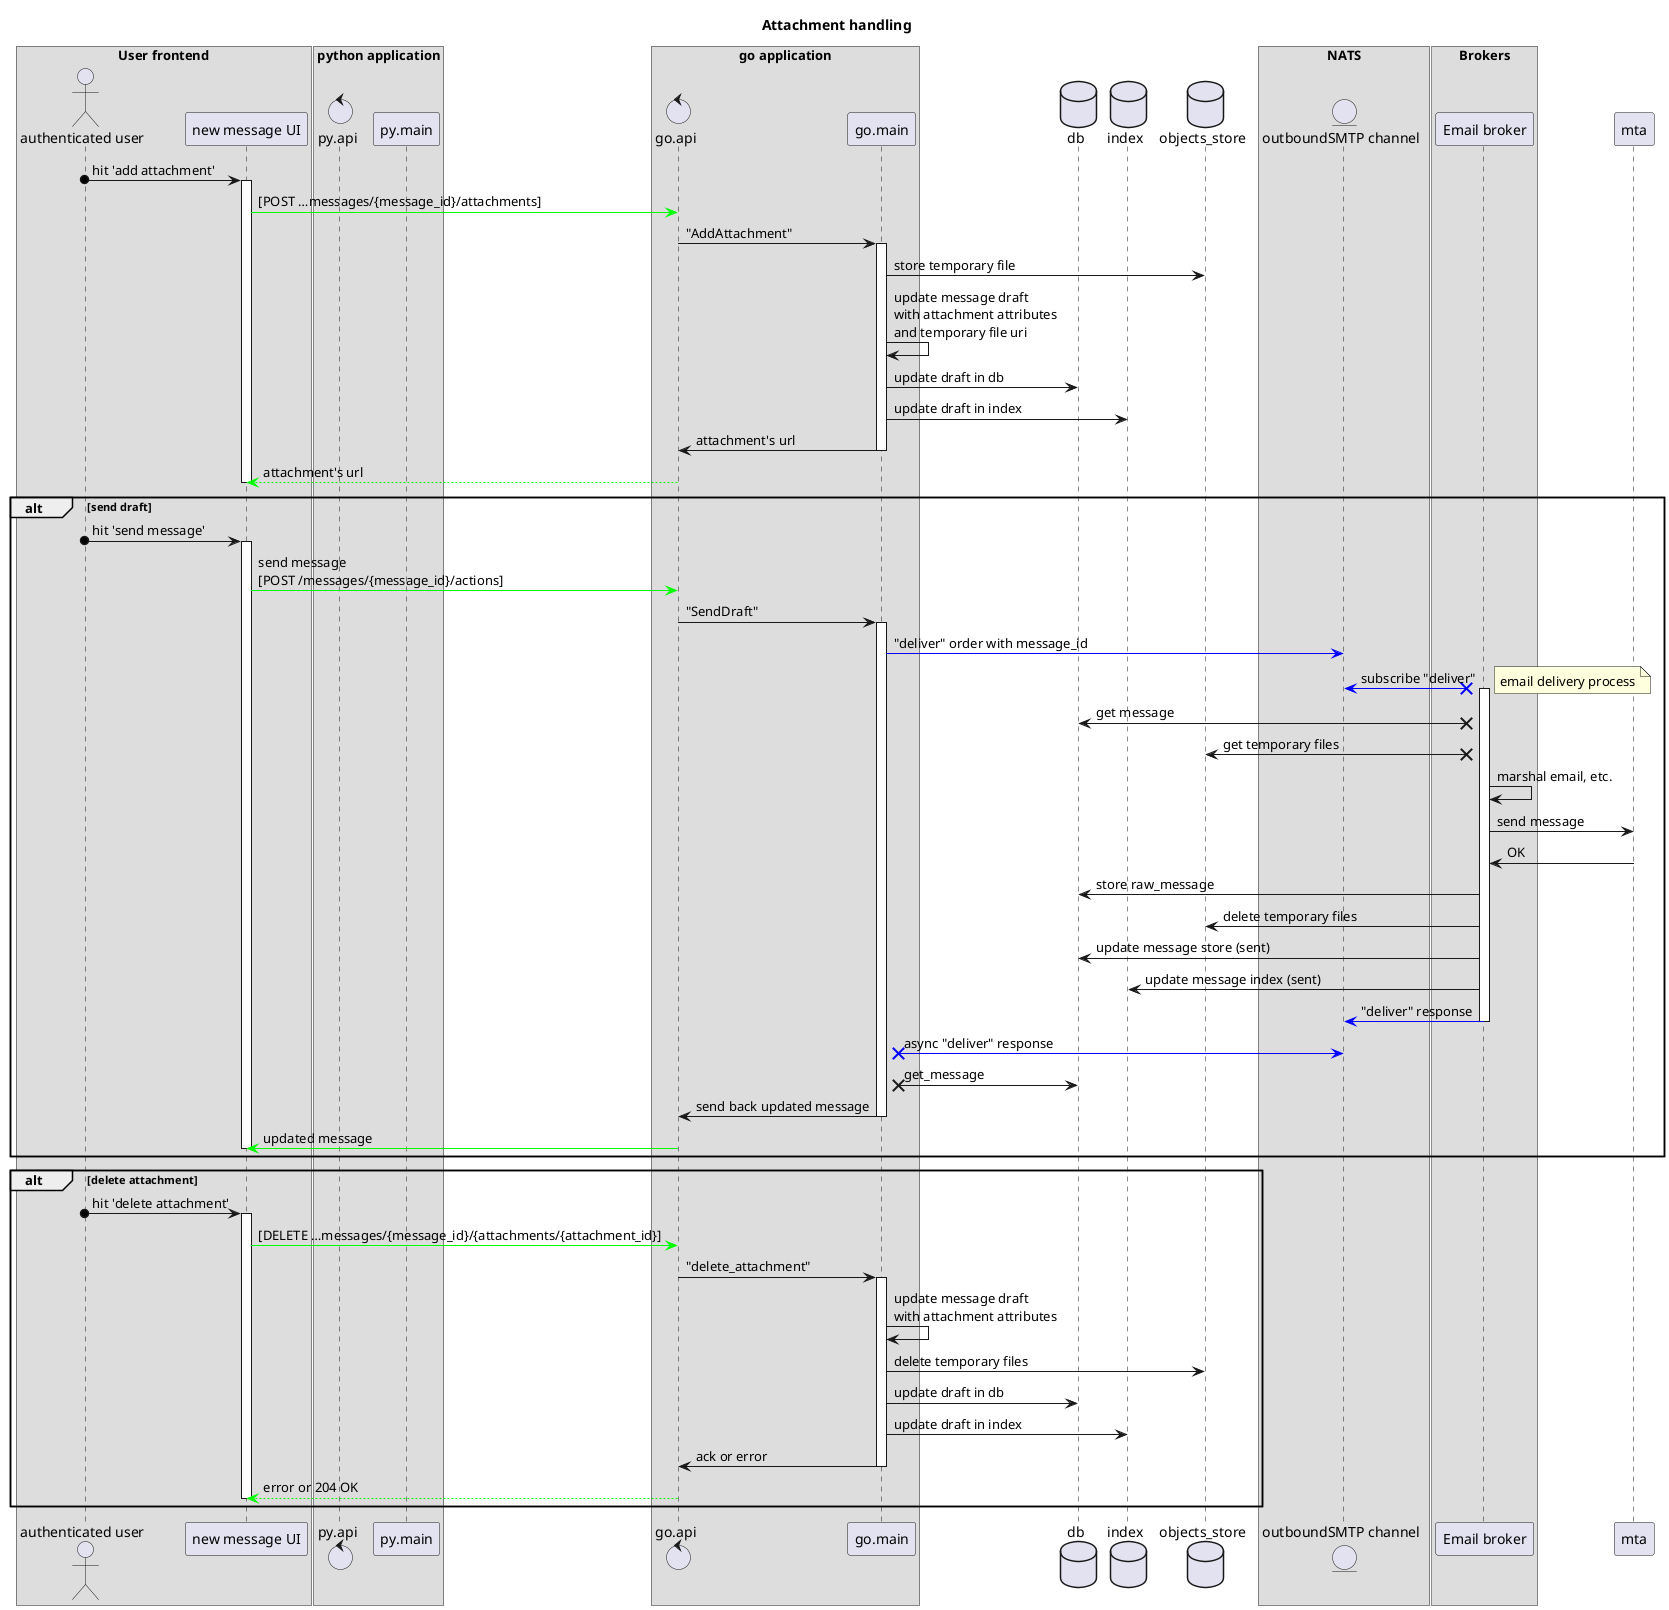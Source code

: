 @startuml
title Attachment handling
box "User frontend"
actor "authenticated user" as user
participant "new message UI" as compose
endbox
box "python application"
control py.api
participant py.main
endbox
box "go application"
control go.api
participant go.main
endbox
database db
database index
database objects_store as os
box "NATS"
entity "outboundSMTP channel" as out
endbox
box "Brokers"
participant "Email broker" as eb
endbox
user o-> compose : hit 'add attachment'
activate compose
compose -[#00FF00]> go.api : [POST …messages/{message_id}/attachments]
go.api -> go.main : "AddAttachment"
activate go.main
go.main -> os : store temporary file
go.main -> go.main : update message draft\nwith attachment attributes\nand temporary file uri
go.main -> db : update draft in db
go.main -> index : update draft in index
go.main -> go.api : attachment's url
deactivate go.main
go.api -[#00FF00]-> compose: attachment's url
deactivate compose
alt send draft
user o-> compose : hit 'send message'
activate compose

compose -[#00FF00]> go.api : send message\n[POST /messages/{message_id}/actions]
go.api -> go.main : "SendDraft"
activate go.main
go.main -[#0000FF]> out : "deliver" order with message_id
eb x-[#0000FF]> out : subscribe "deliver"
activate eb
note right: email delivery process
eb x-> db : get message
eb x-> os : get temporary files
eb -> eb : marshal email, etc.
eb -> mta : send message
mta -> eb : OK
eb -> db : store raw_message
eb -> os : delete temporary files
eb -> db : update message store (sent)
eb -> index : update message index (sent)
eb -[#0000FF]> out: "deliver" response
deactivate eb
go.main x-[#0000FF]> out : async "deliver" response
go.main x-> db : get_message
go.main -> go.api : send back updated message
deactivate go.main
go.api -[#00FF00]> compose : updated message
deactivate compose
end
deactivate compose
alt delete attachment
user o-> compose: hit 'delete attachment'
activate compose
compose -[#00FF00]> go.api : [DELETE …messages/{message_id}/{attachments/{attachment_id}]
go.api -> go.main: "delete_attachment"
activate go.main
go.main -> go.main: update message draft\nwith attachment attributes
go.main -> os : delete temporary files
go.main -> db: update draft in db
go.main -> index: update draft in index
go.main -> go.api: ack or error
deactivate go.main
go.api -[#00FF00]-> compose : error or 204 OK
deactivate compose
end
@enduml